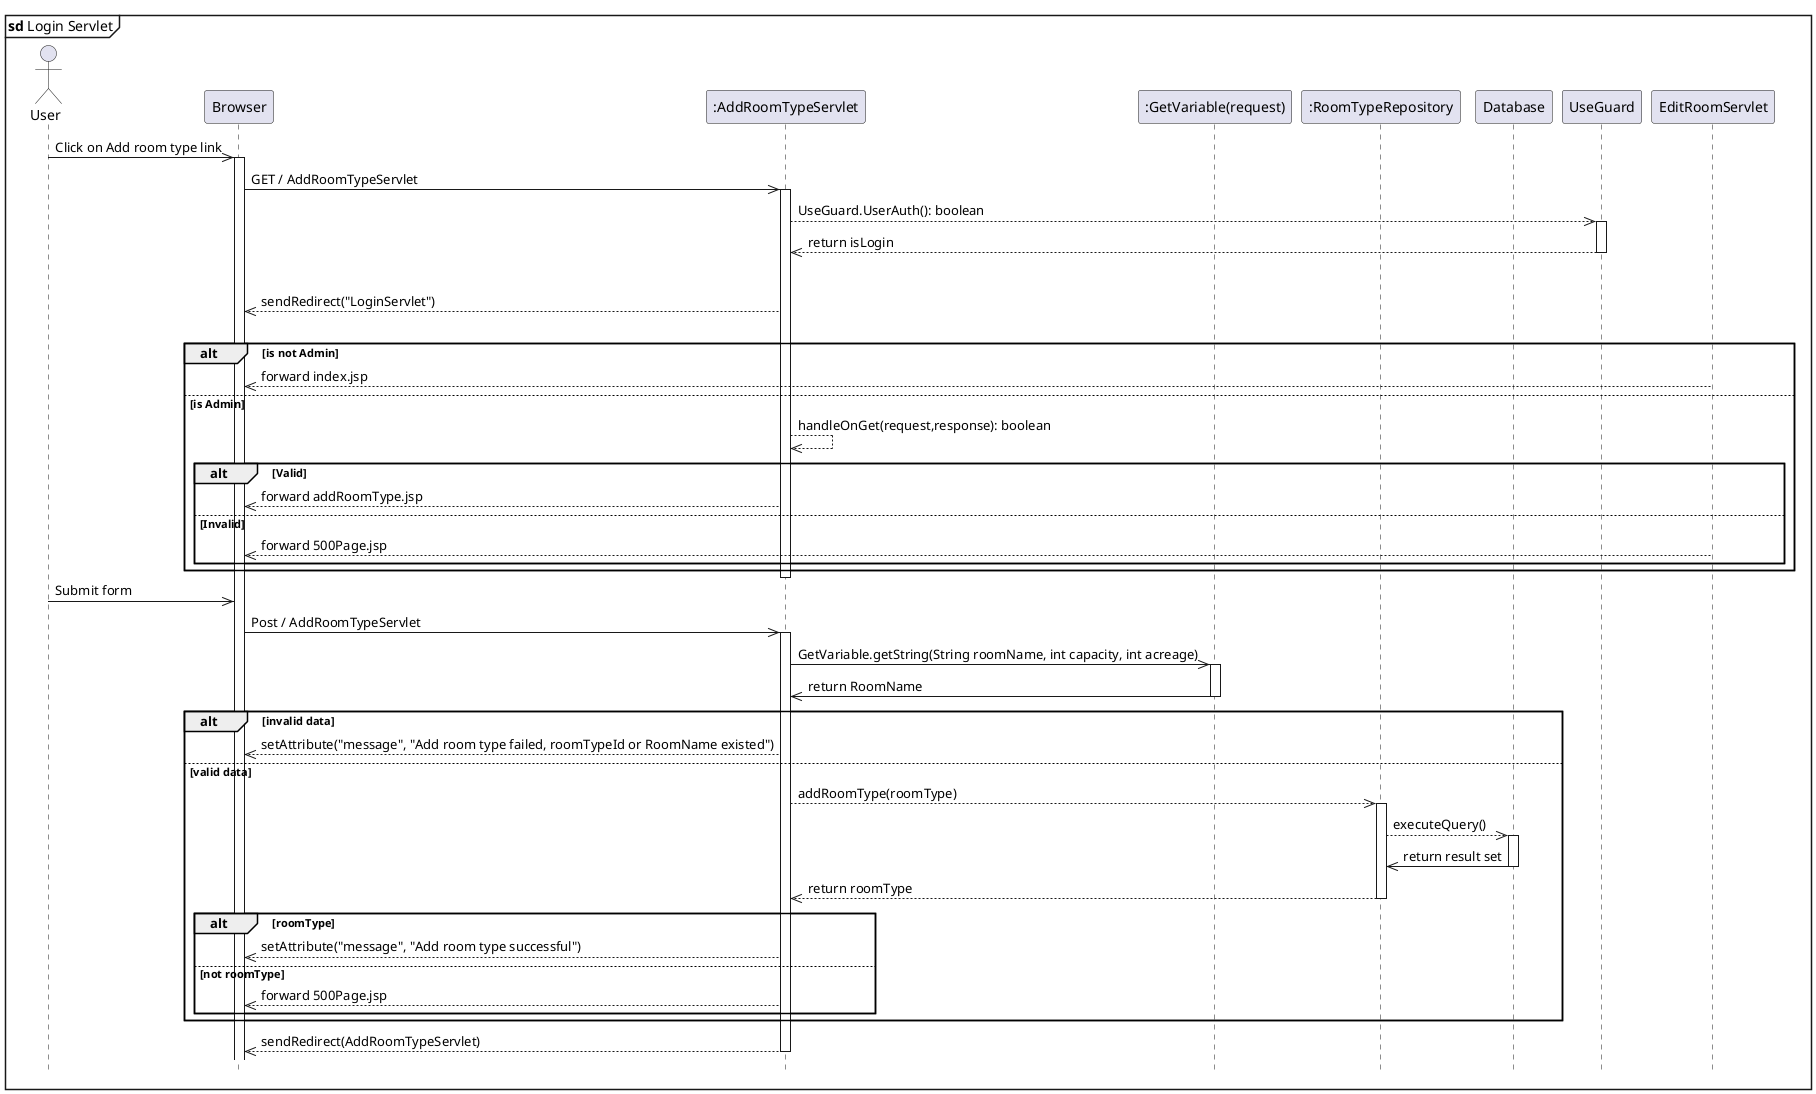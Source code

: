 @startuml addRoomTypeServlet

hide footbox
mainframe <b>sd</b> Login Servlet
actor User
participant "Browser" as Browser
participant ":AddRoomTypeServlet" as AddRoomTypeServlet
participant ":GetVariable(request)" as GetVariable
participant ":RoomTypeRepository" as RoomTypeRepository
participant "Database" as Database

User ->> Browser: Click on Add room type link
activate Browser
    Browser ->> AddRoomTypeServlet: GET / AddRoomTypeServlet
    activate AddRoomTypeServlet
        AddRoomTypeServlet -->> UseGuard: UseGuard.UserAuth(): boolean
        activate UseGuard 
        UseGuard -->> AddRoomTypeServlet:return isLogin
        deactivate UseGuard
        alt not Login
            AddRoomTypeServlet -->> Browser: sendRedirect("LoginServlet")
        else check User
        alt is not Admin
            EditRoomServlet -->> Browser: forward index.jsp
        else is Admin
            AddRoomTypeServlet -->> AddRoomTypeServlet: handleOnGet(request,response): boolean
            alt Valid
                AddRoomTypeServlet -->> Browser: forward addRoomType.jsp           
            else Invalid 
                EditRoomServlet -->> Browser: forward 500Page.jsp
            end
        end
    deactivate AddRoomTypeServlet

User ->> Browser: Submit form
    Browser ->> AddRoomTypeServlet : Post / AddRoomTypeServlet   
    activate AddRoomTypeServlet
        AddRoomTypeServlet ->> GetVariable: GetVariable.getString(String roomName, int capacity, int acreage)
        activate GetVariable
                GetVariable ->> AddRoomTypeServlet: return RoomName
        deactivate GetVariable
    alt invalid data
        AddRoomTypeServlet -->> Browser: setAttribute("message", "Add room type failed, roomTypeId or RoomName existed")
    else valid data
    AddRoomTypeServlet -->> RoomTypeRepository: addRoomType(roomType)
        activate RoomTypeRepository
            RoomTypeRepository -->>  Database: executeQuery()
                activate Database 
                    Database ->> RoomTypeRepository: return result set
                deactivate Database
            RoomTypeRepository -->> AddRoomTypeServlet: return roomType
            deactivate RoomTypeRepository
        alt roomType
        AddRoomTypeServlet -->> Browser: setAttribute("message", "Add room type successful")
        else not roomType
        AddRoomTypeServlet -->> Browser: forward 500Page.jsp
        end
    end
    AddRoomTypeServlet -->> Browser: sendRedirect(AddRoomTypeServlet)
    deactivate AddRoomTypeServlet